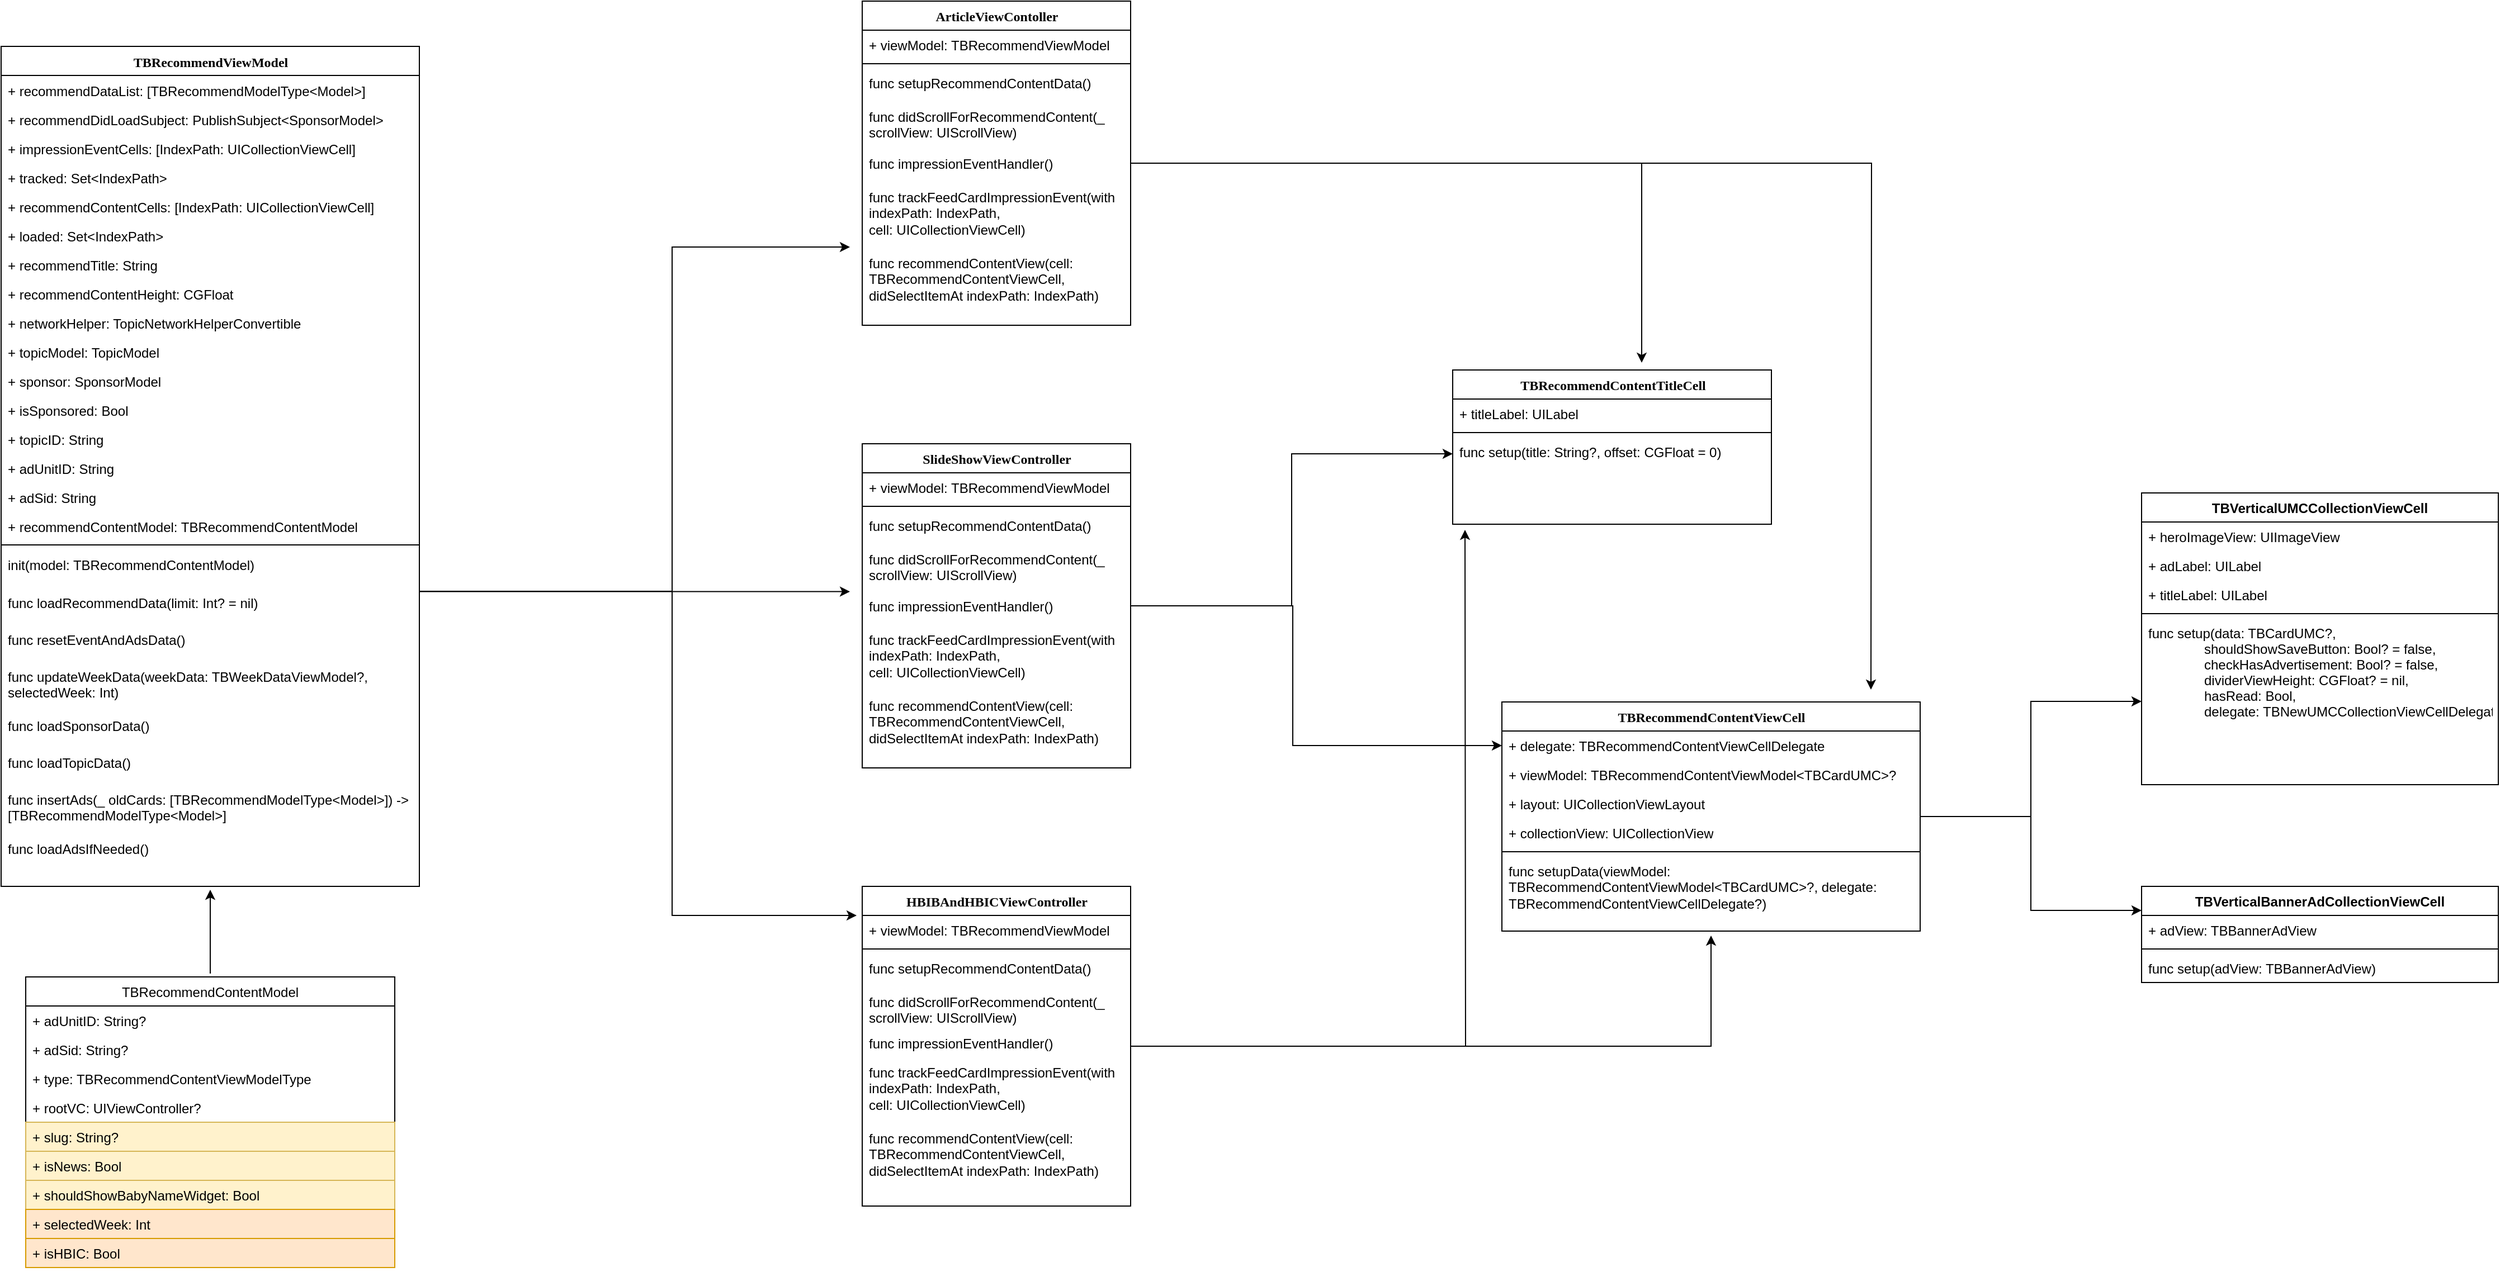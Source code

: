 <mxfile version="20.2.5" type="github">
  <diagram name="Page-1" id="9f46799a-70d6-7492-0946-bef42562c5a5">
    <mxGraphModel dx="2066" dy="1129" grid="1" gridSize="11" guides="1" tooltips="1" connect="1" arrows="1" fold="1" page="1" pageScale="1" pageWidth="4681" pageHeight="3300" background="none" math="0" shadow="0">
      <root>
        <mxCell id="0" />
        <mxCell id="1" parent="0" />
        <mxCell id="su3BbWHt3NprtEjBZGF3-483" style="edgeStyle=orthogonalEdgeStyle;rounded=0;orthogonalLoop=1;jettySize=auto;html=1;entryX=0.593;entryY=-0.047;entryDx=0;entryDy=0;entryPerimeter=0;" parent="1" source="78961159f06e98e8-17" target="78961159f06e98e8-82" edge="1">
          <mxGeometry relative="1" as="geometry" />
        </mxCell>
        <mxCell id="su3BbWHt3NprtEjBZGF3-484" style="edgeStyle=orthogonalEdgeStyle;rounded=0;orthogonalLoop=1;jettySize=auto;html=1;" parent="1" source="78961159f06e98e8-17" edge="1">
          <mxGeometry relative="1" as="geometry">
            <mxPoint x="2266" y="1012" as="targetPoint" />
          </mxGeometry>
        </mxCell>
        <mxCell id="78961159f06e98e8-17" value="ArticleViewContoller" style="swimlane;html=1;fontStyle=1;align=center;verticalAlign=top;childLayout=stackLayout;horizontal=1;startSize=26;horizontalStack=0;resizeParent=1;resizeLast=0;collapsible=1;marginBottom=0;swimlaneFillColor=#ffffff;rounded=0;shadow=0;comic=0;labelBackgroundColor=none;strokeWidth=1;fillColor=none;fontFamily=Verdana;fontSize=12" parent="1" vertex="1">
          <mxGeometry x="1364" y="396" width="240" height="290" as="geometry" />
        </mxCell>
        <mxCell id="78961159f06e98e8-21" value="+ viewModel: TBRecommendViewModel" style="text;html=1;strokeColor=none;fillColor=none;align=left;verticalAlign=top;spacingLeft=4;spacingRight=4;whiteSpace=wrap;overflow=hidden;rotatable=0;points=[[0,0.5],[1,0.5]];portConstraint=eastwest;" parent="78961159f06e98e8-17" vertex="1">
          <mxGeometry y="26" width="240" height="26" as="geometry" />
        </mxCell>
        <mxCell id="78961159f06e98e8-19" value="" style="line;html=1;strokeWidth=1;fillColor=none;align=left;verticalAlign=middle;spacingTop=-1;spacingLeft=3;spacingRight=3;rotatable=0;labelPosition=right;points=[];portConstraint=eastwest;" parent="78961159f06e98e8-17" vertex="1">
          <mxGeometry y="52" width="240" height="8" as="geometry" />
        </mxCell>
        <mxCell id="78961159f06e98e8-20" value="func setupRecommendContentData()" style="text;html=1;strokeColor=none;fillColor=none;align=left;verticalAlign=top;spacingLeft=4;spacingRight=4;whiteSpace=wrap;overflow=hidden;rotatable=0;points=[[0,0.5],[1,0.5]];portConstraint=eastwest;" parent="78961159f06e98e8-17" vertex="1">
          <mxGeometry y="60" width="240" height="30" as="geometry" />
        </mxCell>
        <mxCell id="su3BbWHt3NprtEjBZGF3-402" value="func didScrollForRecommendContent(_ scrollView: UIScrollView)" style="text;html=1;strokeColor=none;fillColor=none;align=left;verticalAlign=top;spacingLeft=4;spacingRight=4;whiteSpace=wrap;overflow=hidden;rotatable=0;points=[[0,0.5],[1,0.5]];portConstraint=eastwest;" parent="78961159f06e98e8-17" vertex="1">
          <mxGeometry y="90" width="240" height="42" as="geometry" />
        </mxCell>
        <mxCell id="su3BbWHt3NprtEjBZGF3-403" value="func&amp;nbsp;impressionEventHandler()" style="text;html=1;strokeColor=none;fillColor=none;align=left;verticalAlign=top;spacingLeft=4;spacingRight=4;whiteSpace=wrap;overflow=hidden;rotatable=0;points=[[0,0.5],[1,0.5]];portConstraint=eastwest;" parent="78961159f06e98e8-17" vertex="1">
          <mxGeometry y="132" width="240" height="30" as="geometry" />
        </mxCell>
        <mxCell id="su3BbWHt3NprtEjBZGF3-404" value="func&amp;nbsp;trackFeedCardImpressionEvent(with indexPath: IndexPath, &lt;br&gt;cell: UICollectionViewCell)" style="text;html=1;strokeColor=none;fillColor=none;align=left;verticalAlign=top;spacingLeft=4;spacingRight=4;whiteSpace=wrap;overflow=hidden;rotatable=0;points=[[0,0.5],[1,0.5]];portConstraint=eastwest;" parent="78961159f06e98e8-17" vertex="1">
          <mxGeometry y="162" width="240" height="59" as="geometry" />
        </mxCell>
        <mxCell id="su3BbWHt3NprtEjBZGF3-405" value="func recommendContentView(cell: TBRecommendContentViewCell, didSelectItemAt indexPath: IndexPath)" style="text;html=1;strokeColor=none;fillColor=none;align=left;verticalAlign=top;spacingLeft=4;spacingRight=4;whiteSpace=wrap;overflow=hidden;rotatable=0;points=[[0,0.5],[1,0.5]];portConstraint=eastwest;" parent="78961159f06e98e8-17" vertex="1">
          <mxGeometry y="221" width="240" height="55" as="geometry" />
        </mxCell>
        <mxCell id="su3BbWHt3NprtEjBZGF3-485" style="edgeStyle=orthogonalEdgeStyle;rounded=0;orthogonalLoop=1;jettySize=auto;html=1;entryX=0;entryY=0.5;entryDx=0;entryDy=0;" parent="1" source="78961159f06e98e8-30" target="78961159f06e98e8-91" edge="1">
          <mxGeometry relative="1" as="geometry" />
        </mxCell>
        <mxCell id="su3BbWHt3NprtEjBZGF3-487" style="edgeStyle=orthogonalEdgeStyle;rounded=0;orthogonalLoop=1;jettySize=auto;html=1;entryX=0;entryY=0.5;entryDx=0;entryDy=0;" parent="1" source="78961159f06e98e8-30" target="78961159f06e98e8-72" edge="1">
          <mxGeometry relative="1" as="geometry">
            <Array as="points">
              <mxPoint x="1749" y="937" />
              <mxPoint x="1749" y="1062" />
            </Array>
          </mxGeometry>
        </mxCell>
        <mxCell id="78961159f06e98e8-30" value="SlideShowViewController&lt;br&gt;" style="swimlane;html=1;fontStyle=1;align=center;verticalAlign=top;childLayout=stackLayout;horizontal=1;startSize=26;horizontalStack=0;resizeParent=1;resizeLast=0;collapsible=1;marginBottom=0;swimlaneFillColor=#ffffff;rounded=0;shadow=0;comic=0;labelBackgroundColor=none;strokeWidth=1;fillColor=none;fontFamily=Verdana;fontSize=12" parent="1" vertex="1">
          <mxGeometry x="1364" y="792" width="240" height="290" as="geometry">
            <mxRectangle x="430" y="83" width="110" height="30" as="alternateBounds" />
          </mxGeometry>
        </mxCell>
        <mxCell id="78961159f06e98e8-31" value="+ viewModel: TBRecommendViewModel" style="text;html=1;strokeColor=none;fillColor=none;align=left;verticalAlign=top;spacingLeft=4;spacingRight=4;whiteSpace=wrap;overflow=hidden;rotatable=0;points=[[0,0.5],[1,0.5]];portConstraint=eastwest;" parent="78961159f06e98e8-30" vertex="1">
          <mxGeometry y="26" width="240" height="26" as="geometry" />
        </mxCell>
        <mxCell id="78961159f06e98e8-38" value="" style="line;html=1;strokeWidth=1;fillColor=none;align=left;verticalAlign=middle;spacingTop=-1;spacingLeft=3;spacingRight=3;rotatable=0;labelPosition=right;points=[];portConstraint=eastwest;" parent="78961159f06e98e8-30" vertex="1">
          <mxGeometry y="52" width="240" height="8" as="geometry" />
        </mxCell>
        <mxCell id="su3BbWHt3NprtEjBZGF3-406" value="func setupRecommendContentData()" style="text;html=1;strokeColor=none;fillColor=none;align=left;verticalAlign=top;spacingLeft=4;spacingRight=4;whiteSpace=wrap;overflow=hidden;rotatable=0;points=[[0,0.5],[1,0.5]];portConstraint=eastwest;" parent="78961159f06e98e8-30" vertex="1">
          <mxGeometry y="60" width="240" height="30" as="geometry" />
        </mxCell>
        <mxCell id="su3BbWHt3NprtEjBZGF3-407" value="func didScrollForRecommendContent(_ scrollView: UIScrollView)" style="text;html=1;strokeColor=none;fillColor=none;align=left;verticalAlign=top;spacingLeft=4;spacingRight=4;whiteSpace=wrap;overflow=hidden;rotatable=0;points=[[0,0.5],[1,0.5]];portConstraint=eastwest;" parent="78961159f06e98e8-30" vertex="1">
          <mxGeometry y="90" width="240" height="42" as="geometry" />
        </mxCell>
        <mxCell id="su3BbWHt3NprtEjBZGF3-408" value="func&amp;nbsp;impressionEventHandler()" style="text;html=1;strokeColor=none;fillColor=none;align=left;verticalAlign=top;spacingLeft=4;spacingRight=4;whiteSpace=wrap;overflow=hidden;rotatable=0;points=[[0,0.5],[1,0.5]];portConstraint=eastwest;" parent="78961159f06e98e8-30" vertex="1">
          <mxGeometry y="132" width="240" height="30" as="geometry" />
        </mxCell>
        <mxCell id="su3BbWHt3NprtEjBZGF3-409" value="func&amp;nbsp;trackFeedCardImpressionEvent(with indexPath: IndexPath, &lt;br&gt;cell: UICollectionViewCell)" style="text;html=1;strokeColor=none;fillColor=none;align=left;verticalAlign=top;spacingLeft=4;spacingRight=4;whiteSpace=wrap;overflow=hidden;rotatable=0;points=[[0,0.5],[1,0.5]];portConstraint=eastwest;" parent="78961159f06e98e8-30" vertex="1">
          <mxGeometry y="162" width="240" height="59" as="geometry" />
        </mxCell>
        <mxCell id="su3BbWHt3NprtEjBZGF3-410" value="func recommendContentView(cell: TBRecommendContentViewCell, didSelectItemAt indexPath: IndexPath)" style="text;html=1;strokeColor=none;fillColor=none;align=left;verticalAlign=top;spacingLeft=4;spacingRight=4;whiteSpace=wrap;overflow=hidden;rotatable=0;points=[[0,0.5],[1,0.5]];portConstraint=eastwest;" parent="78961159f06e98e8-30" vertex="1">
          <mxGeometry y="221" width="240" height="55" as="geometry" />
        </mxCell>
        <mxCell id="su3BbWHt3NprtEjBZGF3-490" style="edgeStyle=orthogonalEdgeStyle;rounded=0;orthogonalLoop=1;jettySize=auto;html=1;" parent="1" source="78961159f06e98e8-43" edge="1">
          <mxGeometry relative="1" as="geometry">
            <mxPoint x="1903" y="869" as="targetPoint" />
          </mxGeometry>
        </mxCell>
        <mxCell id="su3BbWHt3NprtEjBZGF3-494" style="edgeStyle=orthogonalEdgeStyle;rounded=0;orthogonalLoop=1;jettySize=auto;html=1;" parent="1" source="78961159f06e98e8-43" edge="1">
          <mxGeometry relative="1" as="geometry">
            <mxPoint x="2123" y="1232" as="targetPoint" />
            <Array as="points">
              <mxPoint x="2123" y="1331" />
            </Array>
          </mxGeometry>
        </mxCell>
        <mxCell id="78961159f06e98e8-43" value="HBIBAndHBICViewController&lt;br&gt;" style="swimlane;html=1;fontStyle=1;align=center;verticalAlign=top;childLayout=stackLayout;horizontal=1;startSize=26;horizontalStack=0;resizeParent=1;resizeLast=0;collapsible=1;marginBottom=0;swimlaneFillColor=#ffffff;rounded=0;shadow=0;comic=0;labelBackgroundColor=none;strokeWidth=1;fillColor=none;fontFamily=Verdana;fontSize=12" parent="1" vertex="1">
          <mxGeometry x="1364" y="1188" width="240" height="286" as="geometry" />
        </mxCell>
        <mxCell id="78961159f06e98e8-44" value="+ viewModel: TBRecommendViewModel" style="text;html=1;strokeColor=none;fillColor=none;align=left;verticalAlign=top;spacingLeft=4;spacingRight=4;whiteSpace=wrap;overflow=hidden;rotatable=0;points=[[0,0.5],[1,0.5]];portConstraint=eastwest;" parent="78961159f06e98e8-43" vertex="1">
          <mxGeometry y="26" width="240" height="26" as="geometry" />
        </mxCell>
        <mxCell id="78961159f06e98e8-51" value="" style="line;html=1;strokeWidth=1;fillColor=none;align=left;verticalAlign=middle;spacingTop=-1;spacingLeft=3;spacingRight=3;rotatable=0;labelPosition=right;points=[];portConstraint=eastwest;" parent="78961159f06e98e8-43" vertex="1">
          <mxGeometry y="52" width="240" height="8" as="geometry" />
        </mxCell>
        <mxCell id="su3BbWHt3NprtEjBZGF3-413" value="func setupRecommendContentData()" style="text;html=1;strokeColor=none;fillColor=none;align=left;verticalAlign=top;spacingLeft=4;spacingRight=4;whiteSpace=wrap;overflow=hidden;rotatable=0;points=[[0,0.5],[1,0.5]];portConstraint=eastwest;" parent="78961159f06e98e8-43" vertex="1">
          <mxGeometry y="60" width="240" height="30" as="geometry" />
        </mxCell>
        <mxCell id="su3BbWHt3NprtEjBZGF3-414" value="func didScrollForRecommendContent(_ scrollView: UIScrollView)" style="text;html=1;strokeColor=none;fillColor=none;align=left;verticalAlign=top;spacingLeft=4;spacingRight=4;whiteSpace=wrap;overflow=hidden;rotatable=0;points=[[0,0.5],[1,0.5]];portConstraint=eastwest;" parent="78961159f06e98e8-43" vertex="1">
          <mxGeometry y="90" width="240" height="37" as="geometry" />
        </mxCell>
        <mxCell id="su3BbWHt3NprtEjBZGF3-415" value="func&amp;nbsp;impressionEventHandler()" style="text;html=1;strokeColor=none;fillColor=none;align=left;verticalAlign=top;spacingLeft=4;spacingRight=4;whiteSpace=wrap;overflow=hidden;rotatable=0;points=[[0,0.5],[1,0.5]];portConstraint=eastwest;" parent="78961159f06e98e8-43" vertex="1">
          <mxGeometry y="127" width="240" height="26" as="geometry" />
        </mxCell>
        <mxCell id="su3BbWHt3NprtEjBZGF3-416" value="func&amp;nbsp;trackFeedCardImpressionEvent(with indexPath: IndexPath, &lt;br&gt;cell: UICollectionViewCell)" style="text;html=1;strokeColor=none;fillColor=none;align=left;verticalAlign=top;spacingLeft=4;spacingRight=4;whiteSpace=wrap;overflow=hidden;rotatable=0;points=[[0,0.5],[1,0.5]];portConstraint=eastwest;" parent="78961159f06e98e8-43" vertex="1">
          <mxGeometry y="153" width="240" height="59" as="geometry" />
        </mxCell>
        <mxCell id="su3BbWHt3NprtEjBZGF3-417" value="func recommendContentView(cell: TBRecommendContentViewCell, didSelectItemAt indexPath: IndexPath)" style="text;html=1;strokeColor=none;fillColor=none;align=left;verticalAlign=top;spacingLeft=4;spacingRight=4;whiteSpace=wrap;overflow=hidden;rotatable=0;points=[[0,0.5],[1,0.5]];portConstraint=eastwest;" parent="78961159f06e98e8-43" vertex="1">
          <mxGeometry y="212" width="240" height="55" as="geometry" />
        </mxCell>
        <mxCell id="su3BbWHt3NprtEjBZGF3-480" style="edgeStyle=orthogonalEdgeStyle;rounded=0;orthogonalLoop=1;jettySize=auto;html=1;" parent="1" source="78961159f06e98e8-56" edge="1">
          <mxGeometry relative="1" as="geometry">
            <mxPoint x="1353" y="616" as="targetPoint" />
            <Array as="points">
              <mxPoint x="1194" y="924" />
              <mxPoint x="1194" y="616" />
            </Array>
          </mxGeometry>
        </mxCell>
        <mxCell id="su3BbWHt3NprtEjBZGF3-482" style="edgeStyle=orthogonalEdgeStyle;rounded=0;orthogonalLoop=1;jettySize=auto;html=1;entryX=0;entryY=0.5;entryDx=0;entryDy=0;" parent="1" edge="1">
          <mxGeometry relative="1" as="geometry">
            <mxPoint x="1029" y="924" as="sourcePoint" />
            <mxPoint x="1359" y="1214" as="targetPoint" />
            <Array as="points">
              <mxPoint x="1194" y="924" />
              <mxPoint x="1194" y="1214" />
            </Array>
          </mxGeometry>
        </mxCell>
        <mxCell id="Du6ByGajOZOm-z7f2sTe-11" style="edgeStyle=orthogonalEdgeStyle;rounded=0;orthogonalLoop=1;jettySize=auto;html=1;" edge="1" parent="1">
          <mxGeometry relative="1" as="geometry">
            <mxPoint x="1353" y="924.25" as="targetPoint" />
            <mxPoint x="968" y="924.3" as="sourcePoint" />
          </mxGeometry>
        </mxCell>
        <mxCell id="78961159f06e98e8-56" value="TBRecommendViewModel" style="swimlane;html=1;fontStyle=1;align=center;verticalAlign=top;childLayout=stackLayout;horizontal=1;startSize=26;horizontalStack=0;resizeParent=1;resizeLast=0;collapsible=1;marginBottom=0;swimlaneFillColor=#ffffff;rounded=0;shadow=0;comic=0;labelBackgroundColor=none;strokeWidth=1;fontFamily=Verdana;fontSize=12" parent="1" vertex="1">
          <mxGeometry x="594" y="436.5" width="374" height="751.5" as="geometry" />
        </mxCell>
        <mxCell id="78961159f06e98e8-61" value="+&amp;nbsp;recommendDataList: [TBRecommendModelType&amp;lt;Model&amp;gt;]" style="text;html=1;strokeColor=none;fillColor=none;align=left;verticalAlign=top;spacingLeft=4;spacingRight=4;whiteSpace=wrap;overflow=hidden;rotatable=0;points=[[0,0.5],[1,0.5]];portConstraint=eastwest;" parent="78961159f06e98e8-56" vertex="1">
          <mxGeometry y="26" width="374" height="26" as="geometry" />
        </mxCell>
        <mxCell id="78961159f06e98e8-62" value="+ recommendDidLoadSubject:&amp;nbsp;PublishSubject&amp;lt;SponsorModel&amp;gt;" style="text;html=1;strokeColor=none;fillColor=none;align=left;verticalAlign=top;spacingLeft=4;spacingRight=4;whiteSpace=wrap;overflow=hidden;rotatable=0;points=[[0,0.5],[1,0.5]];portConstraint=eastwest;" parent="78961159f06e98e8-56" vertex="1">
          <mxGeometry y="52" width="374" height="26" as="geometry" />
        </mxCell>
        <mxCell id="78961159f06e98e8-63" value="+&amp;nbsp;impressionEventCells:&amp;nbsp;[IndexPath: UICollectionViewCell]" style="text;html=1;strokeColor=none;fillColor=none;align=left;verticalAlign=top;spacingLeft=4;spacingRight=4;whiteSpace=wrap;overflow=hidden;rotatable=0;points=[[0,0.5],[1,0.5]];portConstraint=eastwest;" parent="78961159f06e98e8-56" vertex="1">
          <mxGeometry y="78" width="374" height="26" as="geometry" />
        </mxCell>
        <mxCell id="su3BbWHt3NprtEjBZGF3-450" value="+&amp;nbsp;tracked: Set&amp;lt;IndexPath&amp;gt;" style="text;html=1;strokeColor=none;fillColor=none;align=left;verticalAlign=top;spacingLeft=4;spacingRight=4;whiteSpace=wrap;overflow=hidden;rotatable=0;points=[[0,0.5],[1,0.5]];portConstraint=eastwest;" parent="78961159f06e98e8-56" vertex="1">
          <mxGeometry y="104" width="374" height="26" as="geometry" />
        </mxCell>
        <mxCell id="su3BbWHt3NprtEjBZGF3-451" value="+ recommendContentCells: [IndexPath: UICollectionViewCell]" style="text;html=1;strokeColor=none;fillColor=none;align=left;verticalAlign=top;spacingLeft=4;spacingRight=4;whiteSpace=wrap;overflow=hidden;rotatable=0;points=[[0,0.5],[1,0.5]];portConstraint=eastwest;" parent="78961159f06e98e8-56" vertex="1">
          <mxGeometry y="130" width="374" height="26" as="geometry" />
        </mxCell>
        <mxCell id="su3BbWHt3NprtEjBZGF3-453" value="+&amp;nbsp;loaded: Set&amp;lt;IndexPath&amp;gt;" style="text;html=1;strokeColor=none;fillColor=none;align=left;verticalAlign=top;spacingLeft=4;spacingRight=4;whiteSpace=wrap;overflow=hidden;rotatable=0;points=[[0,0.5],[1,0.5]];portConstraint=eastwest;" parent="78961159f06e98e8-56" vertex="1">
          <mxGeometry y="156" width="374" height="26" as="geometry" />
        </mxCell>
        <mxCell id="su3BbWHt3NprtEjBZGF3-454" value="+&amp;nbsp;recommendTitle: String" style="text;html=1;strokeColor=none;fillColor=none;align=left;verticalAlign=top;spacingLeft=4;spacingRight=4;whiteSpace=wrap;overflow=hidden;rotatable=0;points=[[0,0.5],[1,0.5]];portConstraint=eastwest;" parent="78961159f06e98e8-56" vertex="1">
          <mxGeometry y="182" width="374" height="26" as="geometry" />
        </mxCell>
        <mxCell id="su3BbWHt3NprtEjBZGF3-455" value="+&amp;nbsp;recommendContentHeight: CGFloat" style="text;html=1;strokeColor=none;fillColor=none;align=left;verticalAlign=top;spacingLeft=4;spacingRight=4;whiteSpace=wrap;overflow=hidden;rotatable=0;points=[[0,0.5],[1,0.5]];portConstraint=eastwest;" parent="78961159f06e98e8-56" vertex="1">
          <mxGeometry y="208" width="374" height="26" as="geometry" />
        </mxCell>
        <mxCell id="su3BbWHt3NprtEjBZGF3-457" value="+&amp;nbsp;networkHelper: TopicNetworkHelperConvertible" style="text;html=1;align=left;verticalAlign=top;spacingLeft=4;spacingRight=4;whiteSpace=wrap;overflow=hidden;rotatable=0;points=[[0,0.5],[1,0.5]];portConstraint=eastwest;" parent="78961159f06e98e8-56" vertex="1">
          <mxGeometry y="234" width="374" height="26" as="geometry" />
        </mxCell>
        <mxCell id="su3BbWHt3NprtEjBZGF3-456" value="+&amp;nbsp;topicModel: TopicModel" style="text;html=1;align=left;verticalAlign=top;spacingLeft=4;spacingRight=4;whiteSpace=wrap;overflow=hidden;rotatable=0;points=[[0,0.5],[1,0.5]];portConstraint=eastwest;" parent="78961159f06e98e8-56" vertex="1">
          <mxGeometry y="260" width="374" height="26" as="geometry" />
        </mxCell>
        <mxCell id="su3BbWHt3NprtEjBZGF3-458" value="+&amp;nbsp;sponsor: SponsorModel" style="text;html=1;align=left;verticalAlign=top;spacingLeft=4;spacingRight=4;whiteSpace=wrap;overflow=hidden;rotatable=0;points=[[0,0.5],[1,0.5]];portConstraint=eastwest;" parent="78961159f06e98e8-56" vertex="1">
          <mxGeometry y="286" width="374" height="26" as="geometry" />
        </mxCell>
        <mxCell id="su3BbWHt3NprtEjBZGF3-463" value="+&amp;nbsp;isSponsored: Bool" style="text;html=1;align=left;verticalAlign=top;spacingLeft=4;spacingRight=4;whiteSpace=wrap;overflow=hidden;rotatable=0;points=[[0,0.5],[1,0.5]];portConstraint=eastwest;" parent="78961159f06e98e8-56" vertex="1">
          <mxGeometry y="312" width="374" height="26" as="geometry" />
        </mxCell>
        <mxCell id="su3BbWHt3NprtEjBZGF3-462" value="+&amp;nbsp;topicID: String" style="text;html=1;align=left;verticalAlign=top;spacingLeft=4;spacingRight=4;whiteSpace=wrap;overflow=hidden;rotatable=0;points=[[0,0.5],[1,0.5]];portConstraint=eastwest;" parent="78961159f06e98e8-56" vertex="1">
          <mxGeometry y="338" width="374" height="26" as="geometry" />
        </mxCell>
        <mxCell id="su3BbWHt3NprtEjBZGF3-459" value="+&amp;nbsp;adUnitID: String" style="text;html=1;align=left;verticalAlign=top;spacingLeft=4;spacingRight=4;whiteSpace=wrap;overflow=hidden;rotatable=0;points=[[0,0.5],[1,0.5]];portConstraint=eastwest;" parent="78961159f06e98e8-56" vertex="1">
          <mxGeometry y="364" width="374" height="26" as="geometry" />
        </mxCell>
        <mxCell id="su3BbWHt3NprtEjBZGF3-461" value="+&amp;nbsp;adSid: String" style="text;html=1;align=left;verticalAlign=top;spacingLeft=4;spacingRight=4;whiteSpace=wrap;overflow=hidden;rotatable=0;points=[[0,0.5],[1,0.5]];portConstraint=eastwest;" parent="78961159f06e98e8-56" vertex="1">
          <mxGeometry y="390" width="374" height="26" as="geometry" />
        </mxCell>
        <mxCell id="su3BbWHt3NprtEjBZGF3-460" value="+ recommendContentModel: TBRecommendContentModel" style="text;html=1;align=left;verticalAlign=top;spacingLeft=4;spacingRight=4;whiteSpace=wrap;overflow=hidden;rotatable=0;points=[[0,0.5],[1,0.5]];portConstraint=eastwest;" parent="78961159f06e98e8-56" vertex="1">
          <mxGeometry y="416" width="374" height="26" as="geometry" />
        </mxCell>
        <mxCell id="78961159f06e98e8-64" value="" style="line;html=1;strokeWidth=1;fillColor=none;align=left;verticalAlign=middle;spacingTop=-1;spacingLeft=3;spacingRight=3;rotatable=0;labelPosition=right;points=[];portConstraint=eastwest;" parent="78961159f06e98e8-56" vertex="1">
          <mxGeometry y="442" width="374" height="8" as="geometry" />
        </mxCell>
        <mxCell id="78961159f06e98e8-65" value="init(model: TBRecommendContentModel)" style="text;html=1;strokeColor=none;fillColor=none;align=left;verticalAlign=top;spacingLeft=4;spacingRight=4;whiteSpace=wrap;overflow=hidden;rotatable=0;points=[[0,0.5],[1,0.5]];portConstraint=eastwest;" parent="78961159f06e98e8-56" vertex="1">
          <mxGeometry y="450" width="374" height="34" as="geometry" />
        </mxCell>
        <mxCell id="Pp_mQ892j0vPYLdk7xoe-32" value="func loadRecommendData(limit: Int? = nil)" style="text;html=1;align=left;verticalAlign=top;spacingLeft=4;spacingRight=4;whiteSpace=wrap;overflow=hidden;rotatable=0;points=[[0,0.5],[1,0.5]];portConstraint=eastwest;" parent="78961159f06e98e8-56" vertex="1">
          <mxGeometry y="484" width="374" height="33" as="geometry" />
        </mxCell>
        <mxCell id="su3BbWHt3NprtEjBZGF3-470" value="func resetEventAndAdsData()" style="text;html=1;align=left;verticalAlign=top;spacingLeft=4;spacingRight=4;whiteSpace=wrap;overflow=hidden;rotatable=0;points=[[0,0.5],[1,0.5]];portConstraint=eastwest;" parent="78961159f06e98e8-56" vertex="1">
          <mxGeometry y="517" width="374" height="33" as="geometry" />
        </mxCell>
        <mxCell id="su3BbWHt3NprtEjBZGF3-472" value="func updateWeekData(weekData: TBWeekDataViewModel?, selectedWeek: Int)" style="text;html=1;align=left;verticalAlign=top;spacingLeft=4;spacingRight=4;whiteSpace=wrap;overflow=hidden;rotatable=0;points=[[0,0.5],[1,0.5]];portConstraint=eastwest;" parent="78961159f06e98e8-56" vertex="1">
          <mxGeometry y="550" width="374" height="44" as="geometry" />
        </mxCell>
        <mxCell id="su3BbWHt3NprtEjBZGF3-473" value="func loadSponsorData()" style="text;html=1;align=left;verticalAlign=top;spacingLeft=4;spacingRight=4;whiteSpace=wrap;overflow=hidden;rotatable=0;points=[[0,0.5],[1,0.5]];portConstraint=eastwest;" parent="78961159f06e98e8-56" vertex="1">
          <mxGeometry y="594" width="374" height="33" as="geometry" />
        </mxCell>
        <mxCell id="su3BbWHt3NprtEjBZGF3-474" value="func loadTopicData()" style="text;html=1;align=left;verticalAlign=top;spacingLeft=4;spacingRight=4;whiteSpace=wrap;overflow=hidden;rotatable=0;points=[[0,0.5],[1,0.5]];portConstraint=eastwest;" parent="78961159f06e98e8-56" vertex="1">
          <mxGeometry y="627" width="374" height="33" as="geometry" />
        </mxCell>
        <mxCell id="Pp_mQ892j0vPYLdk7xoe-34" value="func insertAds(_ oldCards: [TBRecommendModelType&amp;lt;Model&amp;gt;]) -&amp;gt; [TBRecommendModelType&amp;lt;Model&amp;gt;]" style="text;html=1;align=left;verticalAlign=top;spacingLeft=4;spacingRight=4;whiteSpace=wrap;overflow=hidden;rotatable=0;points=[[0,0.5],[1,0.5]];portConstraint=eastwest;" parent="78961159f06e98e8-56" vertex="1">
          <mxGeometry y="660" width="374" height="44" as="geometry" />
        </mxCell>
        <mxCell id="su3BbWHt3NprtEjBZGF3-475" value="func loadAdsIfNeeded()" style="text;html=1;strokeColor=none;fillColor=none;align=left;verticalAlign=top;spacingLeft=4;spacingRight=4;whiteSpace=wrap;overflow=hidden;rotatable=0;points=[[0,0.5],[1,0.5]];portConstraint=eastwest;" parent="78961159f06e98e8-56" vertex="1">
          <mxGeometry y="704" width="374" height="33" as="geometry" />
        </mxCell>
        <mxCell id="su3BbWHt3NprtEjBZGF3-477" style="edgeStyle=orthogonalEdgeStyle;rounded=0;orthogonalLoop=1;jettySize=auto;html=1;" parent="1" source="78961159f06e98e8-69" target="Pp_mQ892j0vPYLdk7xoe-18" edge="1">
          <mxGeometry relative="1" as="geometry" />
        </mxCell>
        <mxCell id="su3BbWHt3NprtEjBZGF3-479" style="edgeStyle=orthogonalEdgeStyle;rounded=0;orthogonalLoop=1;jettySize=auto;html=1;entryX=0;entryY=0.25;entryDx=0;entryDy=0;" parent="1" source="78961159f06e98e8-69" target="Pp_mQ892j0vPYLdk7xoe-19" edge="1">
          <mxGeometry relative="1" as="geometry" />
        </mxCell>
        <mxCell id="78961159f06e98e8-69" value="TBRecommendContentViewCell" style="swimlane;html=1;fontStyle=1;align=center;verticalAlign=top;childLayout=stackLayout;horizontal=1;startSize=26;horizontalStack=0;resizeParent=1;resizeLast=0;collapsible=1;marginBottom=0;swimlaneFillColor=#ffffff;rounded=0;shadow=0;comic=0;labelBackgroundColor=none;strokeWidth=1;fillColor=none;fontFamily=Verdana;fontSize=12" parent="1" vertex="1">
          <mxGeometry x="1936" y="1023" width="374" height="205" as="geometry" />
        </mxCell>
        <mxCell id="78961159f06e98e8-72" value="+&amp;nbsp;delegate: TBRecommendContentViewCellDelegate" style="text;html=1;strokeColor=none;fillColor=none;align=left;verticalAlign=top;spacingLeft=4;spacingRight=4;whiteSpace=wrap;overflow=hidden;rotatable=0;points=[[0,0.5],[1,0.5]];portConstraint=eastwest;" parent="78961159f06e98e8-69" vertex="1">
          <mxGeometry y="26" width="374" height="26" as="geometry" />
        </mxCell>
        <mxCell id="su3BbWHt3NprtEjBZGF3-418" value="+&amp;nbsp;viewModel: TBRecommendContentViewModel&amp;lt;TBCardUMC&amp;gt;?" style="text;html=1;strokeColor=none;fillColor=none;align=left;verticalAlign=top;spacingLeft=4;spacingRight=4;whiteSpace=wrap;overflow=hidden;rotatable=0;points=[[0,0.5],[1,0.5]];portConstraint=eastwest;" parent="78961159f06e98e8-69" vertex="1">
          <mxGeometry y="52" width="374" height="26" as="geometry" />
        </mxCell>
        <mxCell id="su3BbWHt3NprtEjBZGF3-419" value="+&amp;nbsp;layout: UICollectionViewLayout" style="text;html=1;strokeColor=none;fillColor=none;align=left;verticalAlign=top;spacingLeft=4;spacingRight=4;whiteSpace=wrap;overflow=hidden;rotatable=0;points=[[0,0.5],[1,0.5]];portConstraint=eastwest;" parent="78961159f06e98e8-69" vertex="1">
          <mxGeometry y="78" width="374" height="26" as="geometry" />
        </mxCell>
        <mxCell id="Pp_mQ892j0vPYLdk7xoe-35" value="+ collectionView: UICollectionView" style="text;html=1;strokeColor=none;fillColor=none;align=left;verticalAlign=top;spacingLeft=4;spacingRight=4;whiteSpace=wrap;overflow=hidden;rotatable=0;points=[[0,0.5],[1,0.5]];portConstraint=eastwest;" parent="78961159f06e98e8-69" vertex="1">
          <mxGeometry y="104" width="374" height="26" as="geometry" />
        </mxCell>
        <mxCell id="78961159f06e98e8-77" value="" style="line;html=1;strokeWidth=1;fillColor=none;align=left;verticalAlign=middle;spacingTop=-1;spacingLeft=3;spacingRight=3;rotatable=0;labelPosition=right;points=[];portConstraint=eastwest;" parent="78961159f06e98e8-69" vertex="1">
          <mxGeometry y="130" width="374" height="8" as="geometry" />
        </mxCell>
        <mxCell id="78961159f06e98e8-78" value="func setupData(viewModel: TBRecommendContentViewModel&amp;lt;TBCardUMC&amp;gt;?, delegate: TBRecommendContentViewCellDelegate?)" style="text;html=1;strokeColor=none;fillColor=none;align=left;verticalAlign=top;spacingLeft=4;spacingRight=4;whiteSpace=wrap;overflow=hidden;rotatable=0;points=[[0,0.5],[1,0.5]];portConstraint=eastwest;" parent="78961159f06e98e8-69" vertex="1">
          <mxGeometry y="138" width="374" height="60" as="geometry" />
        </mxCell>
        <mxCell id="78961159f06e98e8-82" value="TBRecommendContentTitleCell" style="swimlane;html=1;fontStyle=1;align=center;verticalAlign=top;childLayout=stackLayout;horizontal=1;startSize=26;horizontalStack=0;resizeParent=1;resizeLast=0;collapsible=1;marginBottom=0;swimlaneFillColor=#ffffff;rounded=0;shadow=0;comic=0;labelBackgroundColor=none;strokeWidth=1;fillColor=none;fontFamily=Verdana;fontSize=12" parent="1" vertex="1">
          <mxGeometry x="1892" y="726" width="285" height="138" as="geometry" />
        </mxCell>
        <mxCell id="78961159f06e98e8-87" value="+&amp;nbsp;titleLabel: UILabel" style="text;html=1;strokeColor=none;fillColor=none;align=left;verticalAlign=top;spacingLeft=4;spacingRight=4;whiteSpace=wrap;overflow=hidden;rotatable=0;points=[[0,0.5],[1,0.5]];portConstraint=eastwest;" parent="78961159f06e98e8-82" vertex="1">
          <mxGeometry y="26" width="285" height="26" as="geometry" />
        </mxCell>
        <mxCell id="78961159f06e98e8-90" value="" style="line;html=1;strokeWidth=1;fillColor=none;align=left;verticalAlign=middle;spacingTop=-1;spacingLeft=3;spacingRight=3;rotatable=0;labelPosition=right;points=[];portConstraint=eastwest;" parent="78961159f06e98e8-82" vertex="1">
          <mxGeometry y="52" width="285" height="8" as="geometry" />
        </mxCell>
        <mxCell id="78961159f06e98e8-91" value="func setup(title: String?, offset: CGFloat = 0)" style="text;html=1;strokeColor=none;fillColor=none;align=left;verticalAlign=top;spacingLeft=4;spacingRight=4;whiteSpace=wrap;overflow=hidden;rotatable=0;points=[[0,0.5],[1,0.5]];portConstraint=eastwest;" parent="78961159f06e98e8-82" vertex="1">
          <mxGeometry y="60" width="285" height="30" as="geometry" />
        </mxCell>
        <mxCell id="Pp_mQ892j0vPYLdk7xoe-15" value="TBVerticalUMCCollectionViewCell" style="swimlane;fontStyle=1;align=center;verticalAlign=top;childLayout=stackLayout;horizontal=1;startSize=26;horizontalStack=0;resizeParent=1;resizeParentMax=0;resizeLast=0;collapsible=1;marginBottom=0;" parent="1" vertex="1">
          <mxGeometry x="2508" y="836" width="319" height="261" as="geometry" />
        </mxCell>
        <mxCell id="su3BbWHt3NprtEjBZGF3-421" value="+ heroImageView: UIImageView" style="text;strokeColor=none;fillColor=none;align=left;verticalAlign=top;spacingLeft=4;spacingRight=4;overflow=hidden;rotatable=0;points=[[0,0.5],[1,0.5]];portConstraint=eastwest;" parent="Pp_mQ892j0vPYLdk7xoe-15" vertex="1">
          <mxGeometry y="26" width="319" height="26" as="geometry" />
        </mxCell>
        <mxCell id="Pp_mQ892j0vPYLdk7xoe-16" value="+ adLabel: UILabel" style="text;strokeColor=none;fillColor=none;align=left;verticalAlign=top;spacingLeft=4;spacingRight=4;overflow=hidden;rotatable=0;points=[[0,0.5],[1,0.5]];portConstraint=eastwest;" parent="Pp_mQ892j0vPYLdk7xoe-15" vertex="1">
          <mxGeometry y="52" width="319" height="26" as="geometry" />
        </mxCell>
        <mxCell id="su3BbWHt3NprtEjBZGF3-422" value="+ titleLabel: UILabel" style="text;strokeColor=none;fillColor=none;align=left;verticalAlign=top;spacingLeft=4;spacingRight=4;overflow=hidden;rotatable=0;points=[[0,0.5],[1,0.5]];portConstraint=eastwest;" parent="Pp_mQ892j0vPYLdk7xoe-15" vertex="1">
          <mxGeometry y="78" width="319" height="26" as="geometry" />
        </mxCell>
        <mxCell id="Pp_mQ892j0vPYLdk7xoe-17" value="" style="line;strokeWidth=1;fillColor=none;align=left;verticalAlign=middle;spacingTop=-1;spacingLeft=3;spacingRight=3;rotatable=0;labelPosition=right;points=[];portConstraint=eastwest;" parent="Pp_mQ892j0vPYLdk7xoe-15" vertex="1">
          <mxGeometry y="104" width="319" height="8" as="geometry" />
        </mxCell>
        <mxCell id="Pp_mQ892j0vPYLdk7xoe-18" value="func setup(data: TBCardUMC?,&#xa;               shouldShowSaveButton: Bool? = false,&#xa;               checkHasAdvertisement: Bool? = false,&#xa;               dividerViewHeight: CGFloat? = nil,&#xa;               hasRead: Bool,&#xa;               delegate: TBNewUMCCollectionViewCellDelegate? = nil)" style="text;strokeColor=none;fillColor=none;align=left;verticalAlign=top;spacingLeft=4;spacingRight=4;overflow=hidden;rotatable=0;points=[[0,0.5],[1,0.5]];portConstraint=eastwest;" parent="Pp_mQ892j0vPYLdk7xoe-15" vertex="1">
          <mxGeometry y="112" width="319" height="149" as="geometry" />
        </mxCell>
        <mxCell id="Pp_mQ892j0vPYLdk7xoe-19" value="TBVerticalBannerAdCollectionViewCell" style="swimlane;fontStyle=1;align=center;verticalAlign=top;childLayout=stackLayout;horizontal=1;startSize=26;horizontalStack=0;resizeParent=1;resizeParentMax=0;resizeLast=0;collapsible=1;marginBottom=0;" parent="1" vertex="1">
          <mxGeometry x="2508" y="1188" width="319" height="86" as="geometry" />
        </mxCell>
        <mxCell id="Pp_mQ892j0vPYLdk7xoe-20" value="+ adView: TBBannerAdView" style="text;strokeColor=none;fillColor=none;align=left;verticalAlign=top;spacingLeft=4;spacingRight=4;overflow=hidden;rotatable=0;points=[[0,0.5],[1,0.5]];portConstraint=eastwest;" parent="Pp_mQ892j0vPYLdk7xoe-19" vertex="1">
          <mxGeometry y="26" width="319" height="26" as="geometry" />
        </mxCell>
        <mxCell id="Pp_mQ892j0vPYLdk7xoe-21" value="" style="line;strokeWidth=1;fillColor=none;align=left;verticalAlign=middle;spacingTop=-1;spacingLeft=3;spacingRight=3;rotatable=0;labelPosition=right;points=[];portConstraint=eastwest;" parent="Pp_mQ892j0vPYLdk7xoe-19" vertex="1">
          <mxGeometry y="52" width="319" height="8" as="geometry" />
        </mxCell>
        <mxCell id="Pp_mQ892j0vPYLdk7xoe-22" value="func setup(adView: TBBannerAdView)" style="text;strokeColor=none;fillColor=none;align=left;verticalAlign=top;spacingLeft=4;spacingRight=4;overflow=hidden;rotatable=0;points=[[0,0.5],[1,0.5]];portConstraint=eastwest;" parent="Pp_mQ892j0vPYLdk7xoe-19" vertex="1">
          <mxGeometry y="60" width="319" height="26" as="geometry" />
        </mxCell>
        <mxCell id="Du6ByGajOZOm-z7f2sTe-12" style="edgeStyle=orthogonalEdgeStyle;rounded=0;orthogonalLoop=1;jettySize=auto;html=1;" edge="1" parent="1">
          <mxGeometry relative="1" as="geometry">
            <mxPoint x="781" y="1191" as="targetPoint" />
            <mxPoint x="781" y="1266" as="sourcePoint" />
          </mxGeometry>
        </mxCell>
        <mxCell id="Du6ByGajOZOm-z7f2sTe-1" value="TBRecommendContentModel" style="swimlane;fontStyle=0;childLayout=stackLayout;horizontal=1;startSize=26;fillColor=none;horizontalStack=0;resizeParent=1;resizeParentMax=0;resizeLast=0;collapsible=1;marginBottom=0;" vertex="1" parent="1">
          <mxGeometry x="616" y="1269" width="330" height="260" as="geometry" />
        </mxCell>
        <mxCell id="Du6ByGajOZOm-z7f2sTe-2" value="+ adUnitID: String?" style="text;strokeColor=none;fillColor=none;align=left;verticalAlign=top;spacingLeft=4;spacingRight=4;overflow=hidden;rotatable=0;points=[[0,0.5],[1,0.5]];portConstraint=eastwest;" vertex="1" parent="Du6ByGajOZOm-z7f2sTe-1">
          <mxGeometry y="26" width="330" height="26" as="geometry" />
        </mxCell>
        <mxCell id="Du6ByGajOZOm-z7f2sTe-6" value="+ adSid: String?" style="text;strokeColor=none;fillColor=none;align=left;verticalAlign=top;spacingLeft=4;spacingRight=4;overflow=hidden;rotatable=0;points=[[0,0.5],[1,0.5]];portConstraint=eastwest;" vertex="1" parent="Du6ByGajOZOm-z7f2sTe-1">
          <mxGeometry y="52" width="330" height="26" as="geometry" />
        </mxCell>
        <mxCell id="Du6ByGajOZOm-z7f2sTe-7" value="+ type: TBRecommendContentViewModelType" style="text;strokeColor=none;fillColor=none;align=left;verticalAlign=top;spacingLeft=4;spacingRight=4;overflow=hidden;rotatable=0;points=[[0,0.5],[1,0.5]];portConstraint=eastwest;" vertex="1" parent="Du6ByGajOZOm-z7f2sTe-1">
          <mxGeometry y="78" width="330" height="26" as="geometry" />
        </mxCell>
        <mxCell id="Du6ByGajOZOm-z7f2sTe-8" value="+ rootVC: UIViewController?" style="text;strokeColor=none;fillColor=none;align=left;verticalAlign=top;spacingLeft=4;spacingRight=4;overflow=hidden;rotatable=0;points=[[0,0.5],[1,0.5]];portConstraint=eastwest;" vertex="1" parent="Du6ByGajOZOm-z7f2sTe-1">
          <mxGeometry y="104" width="330" height="26" as="geometry" />
        </mxCell>
        <mxCell id="Du6ByGajOZOm-z7f2sTe-3" value="+ slug: String?" style="text;strokeColor=#d6b656;fillColor=#fff2cc;align=left;verticalAlign=top;spacingLeft=4;spacingRight=4;overflow=hidden;rotatable=0;points=[[0,0.5],[1,0.5]];portConstraint=eastwest;" vertex="1" parent="Du6ByGajOZOm-z7f2sTe-1">
          <mxGeometry y="130" width="330" height="26" as="geometry" />
        </mxCell>
        <mxCell id="Du6ByGajOZOm-z7f2sTe-5" value="+ isNews: Bool" style="text;strokeColor=#d6b656;fillColor=#fff2cc;align=left;verticalAlign=top;spacingLeft=4;spacingRight=4;overflow=hidden;rotatable=0;points=[[0,0.5],[1,0.5]];portConstraint=eastwest;" vertex="1" parent="Du6ByGajOZOm-z7f2sTe-1">
          <mxGeometry y="156" width="330" height="26" as="geometry" />
        </mxCell>
        <mxCell id="Du6ByGajOZOm-z7f2sTe-9" value="+ shouldShowBabyNameWidget: Bool" style="text;strokeColor=#d6b656;fillColor=#fff2cc;align=left;verticalAlign=top;spacingLeft=4;spacingRight=4;overflow=hidden;rotatable=0;points=[[0,0.5],[1,0.5]];portConstraint=eastwest;" vertex="1" parent="Du6ByGajOZOm-z7f2sTe-1">
          <mxGeometry y="182" width="330" height="26" as="geometry" />
        </mxCell>
        <mxCell id="Du6ByGajOZOm-z7f2sTe-4" value="+ selectedWeek: Int" style="text;strokeColor=#d79b00;fillColor=#ffe6cc;align=left;verticalAlign=top;spacingLeft=4;spacingRight=4;overflow=hidden;rotatable=0;points=[[0,0.5],[1,0.5]];portConstraint=eastwest;" vertex="1" parent="Du6ByGajOZOm-z7f2sTe-1">
          <mxGeometry y="208" width="330" height="26" as="geometry" />
        </mxCell>
        <mxCell id="Du6ByGajOZOm-z7f2sTe-10" value="+ isHBIC: Bool" style="text;strokeColor=#d79b00;fillColor=#ffe6cc;align=left;verticalAlign=top;spacingLeft=4;spacingRight=4;overflow=hidden;rotatable=0;points=[[0,0.5],[1,0.5]];portConstraint=eastwest;" vertex="1" parent="Du6ByGajOZOm-z7f2sTe-1">
          <mxGeometry y="234" width="330" height="26" as="geometry" />
        </mxCell>
      </root>
    </mxGraphModel>
  </diagram>
</mxfile>
